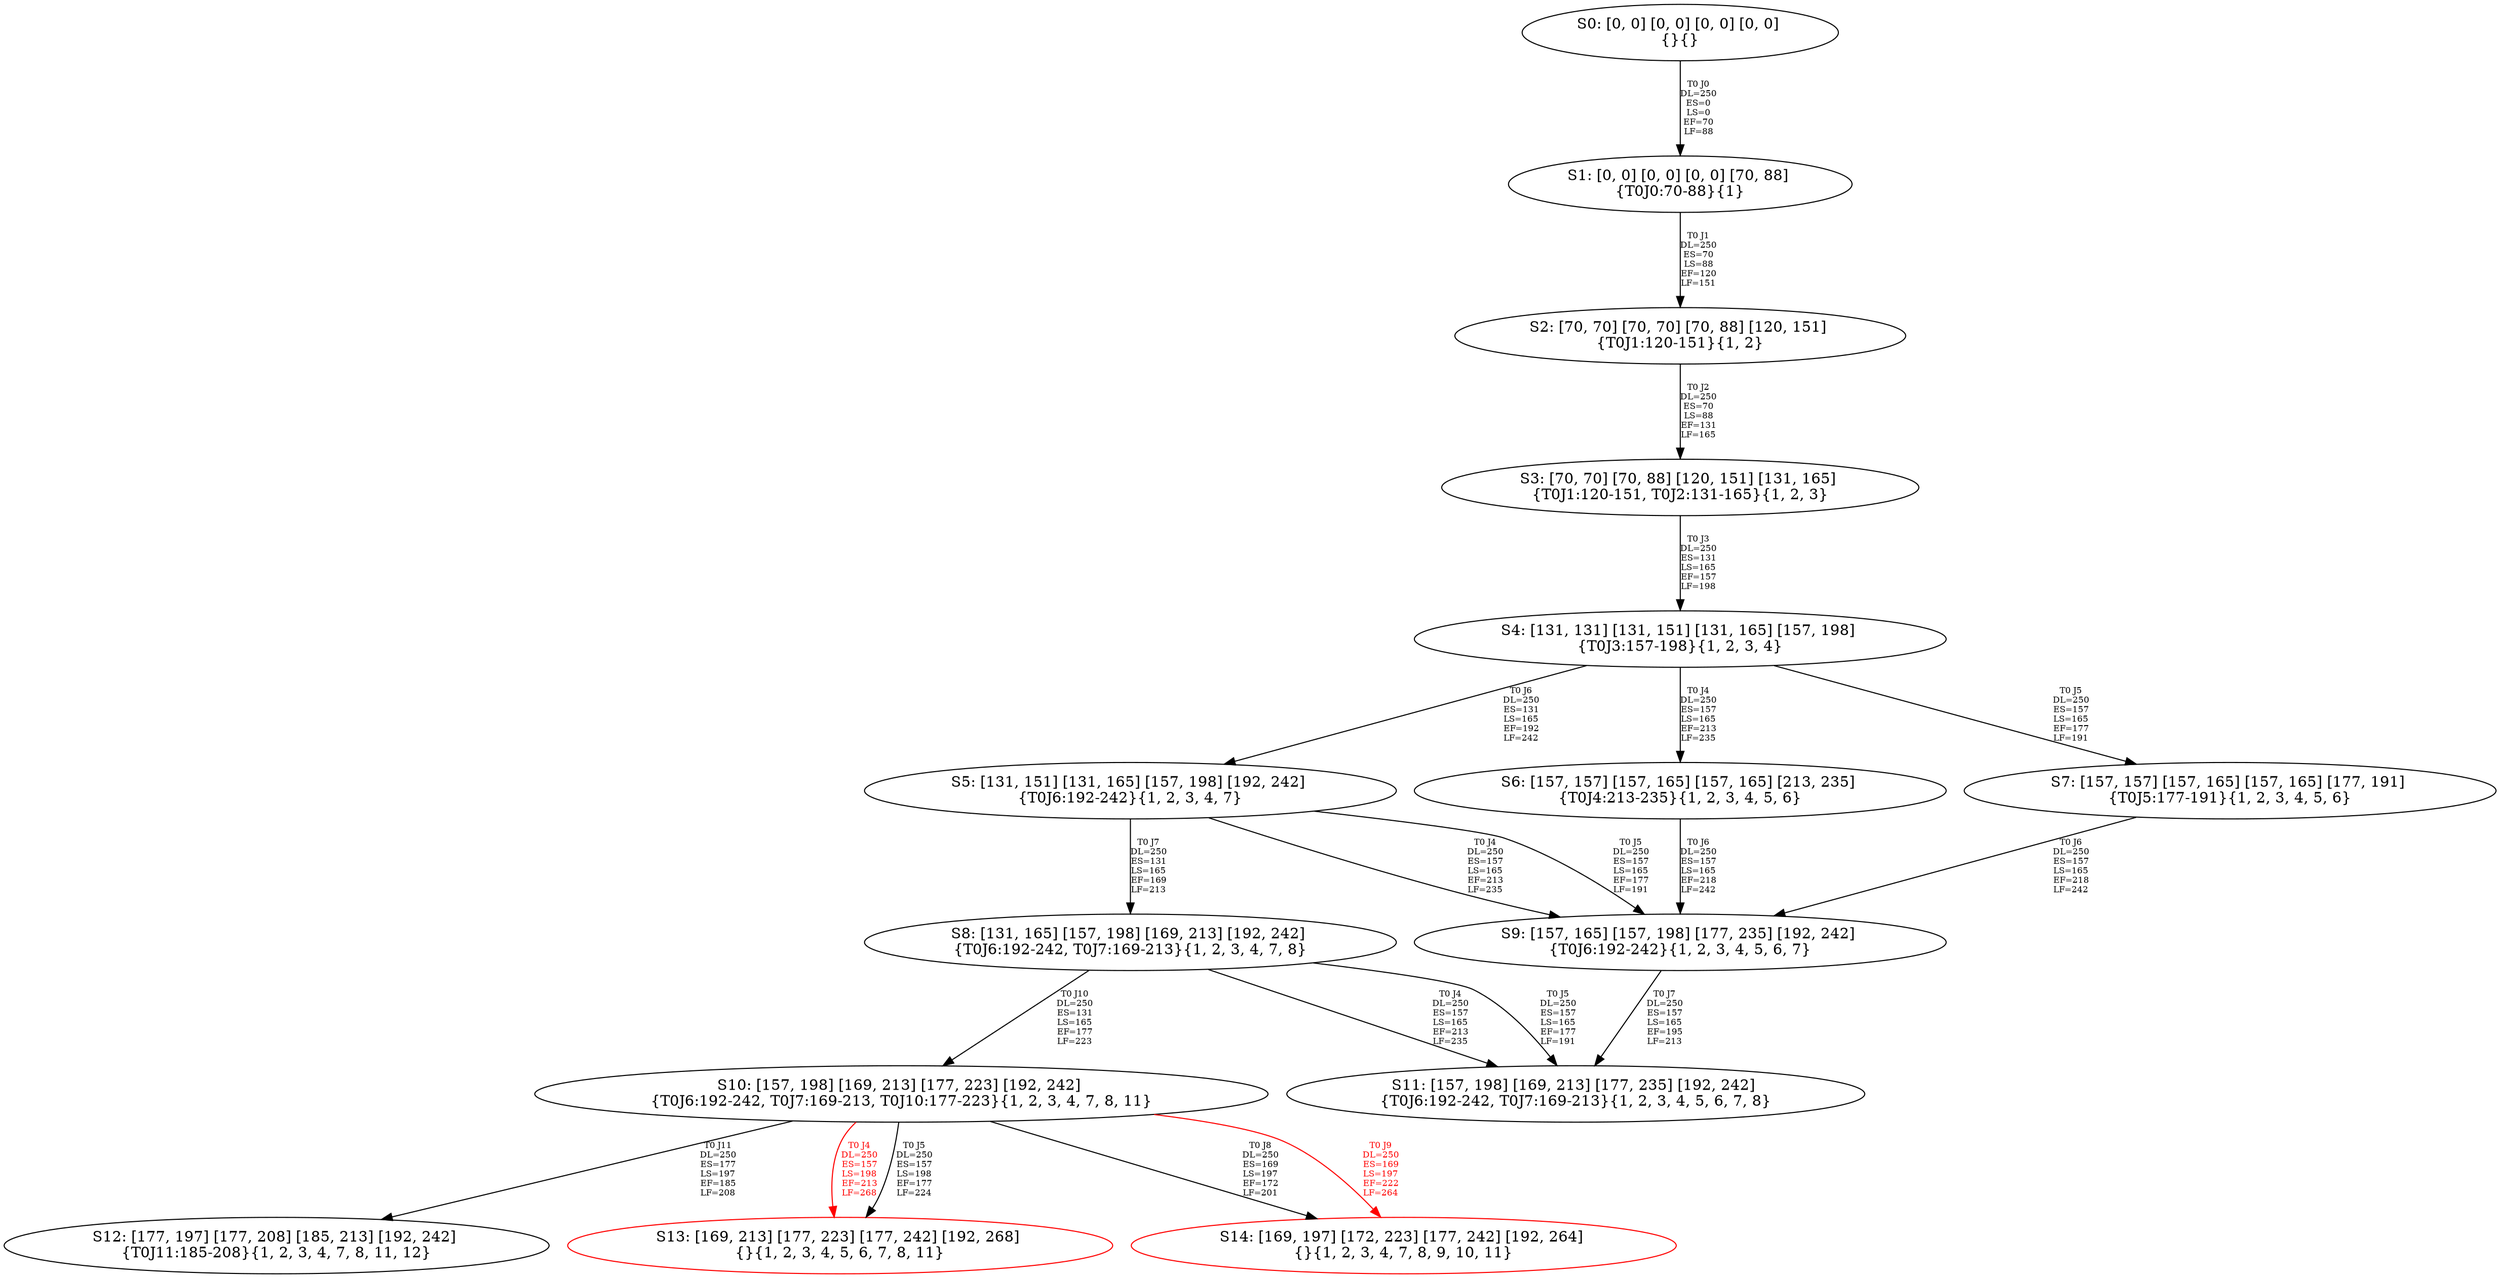digraph {
	S0[label="S0: [0, 0] [0, 0] [0, 0] [0, 0] \n{}{}"];
	S1[label="S1: [0, 0] [0, 0] [0, 0] [70, 88] \n{T0J0:70-88}{1}"];
	S2[label="S2: [70, 70] [70, 70] [70, 88] [120, 151] \n{T0J1:120-151}{1, 2}"];
	S3[label="S3: [70, 70] [70, 88] [120, 151] [131, 165] \n{T0J1:120-151, T0J2:131-165}{1, 2, 3}"];
	S4[label="S4: [131, 131] [131, 151] [131, 165] [157, 198] \n{T0J3:157-198}{1, 2, 3, 4}"];
	S5[label="S5: [131, 151] [131, 165] [157, 198] [192, 242] \n{T0J6:192-242}{1, 2, 3, 4, 7}"];
	S6[label="S6: [157, 157] [157, 165] [157, 165] [213, 235] \n{T0J4:213-235}{1, 2, 3, 4, 5, 6}"];
	S7[label="S7: [157, 157] [157, 165] [157, 165] [177, 191] \n{T0J5:177-191}{1, 2, 3, 4, 5, 6}"];
	S8[label="S8: [131, 165] [157, 198] [169, 213] [192, 242] \n{T0J6:192-242, T0J7:169-213}{1, 2, 3, 4, 7, 8}"];
	S9[label="S9: [157, 165] [157, 198] [177, 235] [192, 242] \n{T0J6:192-242}{1, 2, 3, 4, 5, 6, 7}"];
	S10[label="S10: [157, 198] [169, 213] [177, 223] [192, 242] \n{T0J6:192-242, T0J7:169-213, T0J10:177-223}{1, 2, 3, 4, 7, 8, 11}"];
	S11[label="S11: [157, 198] [169, 213] [177, 235] [192, 242] \n{T0J6:192-242, T0J7:169-213}{1, 2, 3, 4, 5, 6, 7, 8}"];
	S12[label="S12: [177, 197] [177, 208] [185, 213] [192, 242] \n{T0J11:185-208}{1, 2, 3, 4, 7, 8, 11, 12}"];
	S13[label="S13: [169, 213] [177, 223] [177, 242] [192, 268] \n{}{1, 2, 3, 4, 5, 6, 7, 8, 11}"];
	S14[label="S14: [169, 197] [172, 223] [177, 242] [192, 264] \n{}{1, 2, 3, 4, 7, 8, 9, 10, 11}"];
	S0 -> S1[label="T0 J0\nDL=250\nES=0\nLS=0\nEF=70\nLF=88",fontsize=8];
	S1 -> S2[label="T0 J1\nDL=250\nES=70\nLS=88\nEF=120\nLF=151",fontsize=8];
	S2 -> S3[label="T0 J2\nDL=250\nES=70\nLS=88\nEF=131\nLF=165",fontsize=8];
	S3 -> S4[label="T0 J3\nDL=250\nES=131\nLS=165\nEF=157\nLF=198",fontsize=8];
	S4 -> S6[label="T0 J4\nDL=250\nES=157\nLS=165\nEF=213\nLF=235",fontsize=8];
	S4 -> S7[label="T0 J5\nDL=250\nES=157\nLS=165\nEF=177\nLF=191",fontsize=8];
	S4 -> S5[label="T0 J6\nDL=250\nES=131\nLS=165\nEF=192\nLF=242",fontsize=8];
	S5 -> S9[label="T0 J4\nDL=250\nES=157\nLS=165\nEF=213\nLF=235",fontsize=8];
	S5 -> S9[label="T0 J5\nDL=250\nES=157\nLS=165\nEF=177\nLF=191",fontsize=8];
	S5 -> S8[label="T0 J7\nDL=250\nES=131\nLS=165\nEF=169\nLF=213",fontsize=8];
	S6 -> S9[label="T0 J6\nDL=250\nES=157\nLS=165\nEF=218\nLF=242",fontsize=8];
	S7 -> S9[label="T0 J6\nDL=250\nES=157\nLS=165\nEF=218\nLF=242",fontsize=8];
	S8 -> S11[label="T0 J4\nDL=250\nES=157\nLS=165\nEF=213\nLF=235",fontsize=8];
	S8 -> S11[label="T0 J5\nDL=250\nES=157\nLS=165\nEF=177\nLF=191",fontsize=8];
	S8 -> S10[label="T0 J10\nDL=250\nES=131\nLS=165\nEF=177\nLF=223",fontsize=8];
	S9 -> S11[label="T0 J7\nDL=250\nES=157\nLS=165\nEF=195\nLF=213",fontsize=8];
	S10 -> S13[label="T0 J4\nDL=250\nES=157\nLS=198\nEF=213\nLF=268",color=Red,fontcolor=Red,fontsize=8];
S13[color=Red];
	S10 -> S13[label="T0 J5\nDL=250\nES=157\nLS=198\nEF=177\nLF=224",fontsize=8];
	S10 -> S14[label="T0 J8\nDL=250\nES=169\nLS=197\nEF=172\nLF=201",fontsize=8];
	S10 -> S14[label="T0 J9\nDL=250\nES=169\nLS=197\nEF=222\nLF=264",color=Red,fontcolor=Red,fontsize=8];
S14[color=Red];
	S10 -> S12[label="T0 J11\nDL=250\nES=177\nLS=197\nEF=185\nLF=208",fontsize=8];
}
